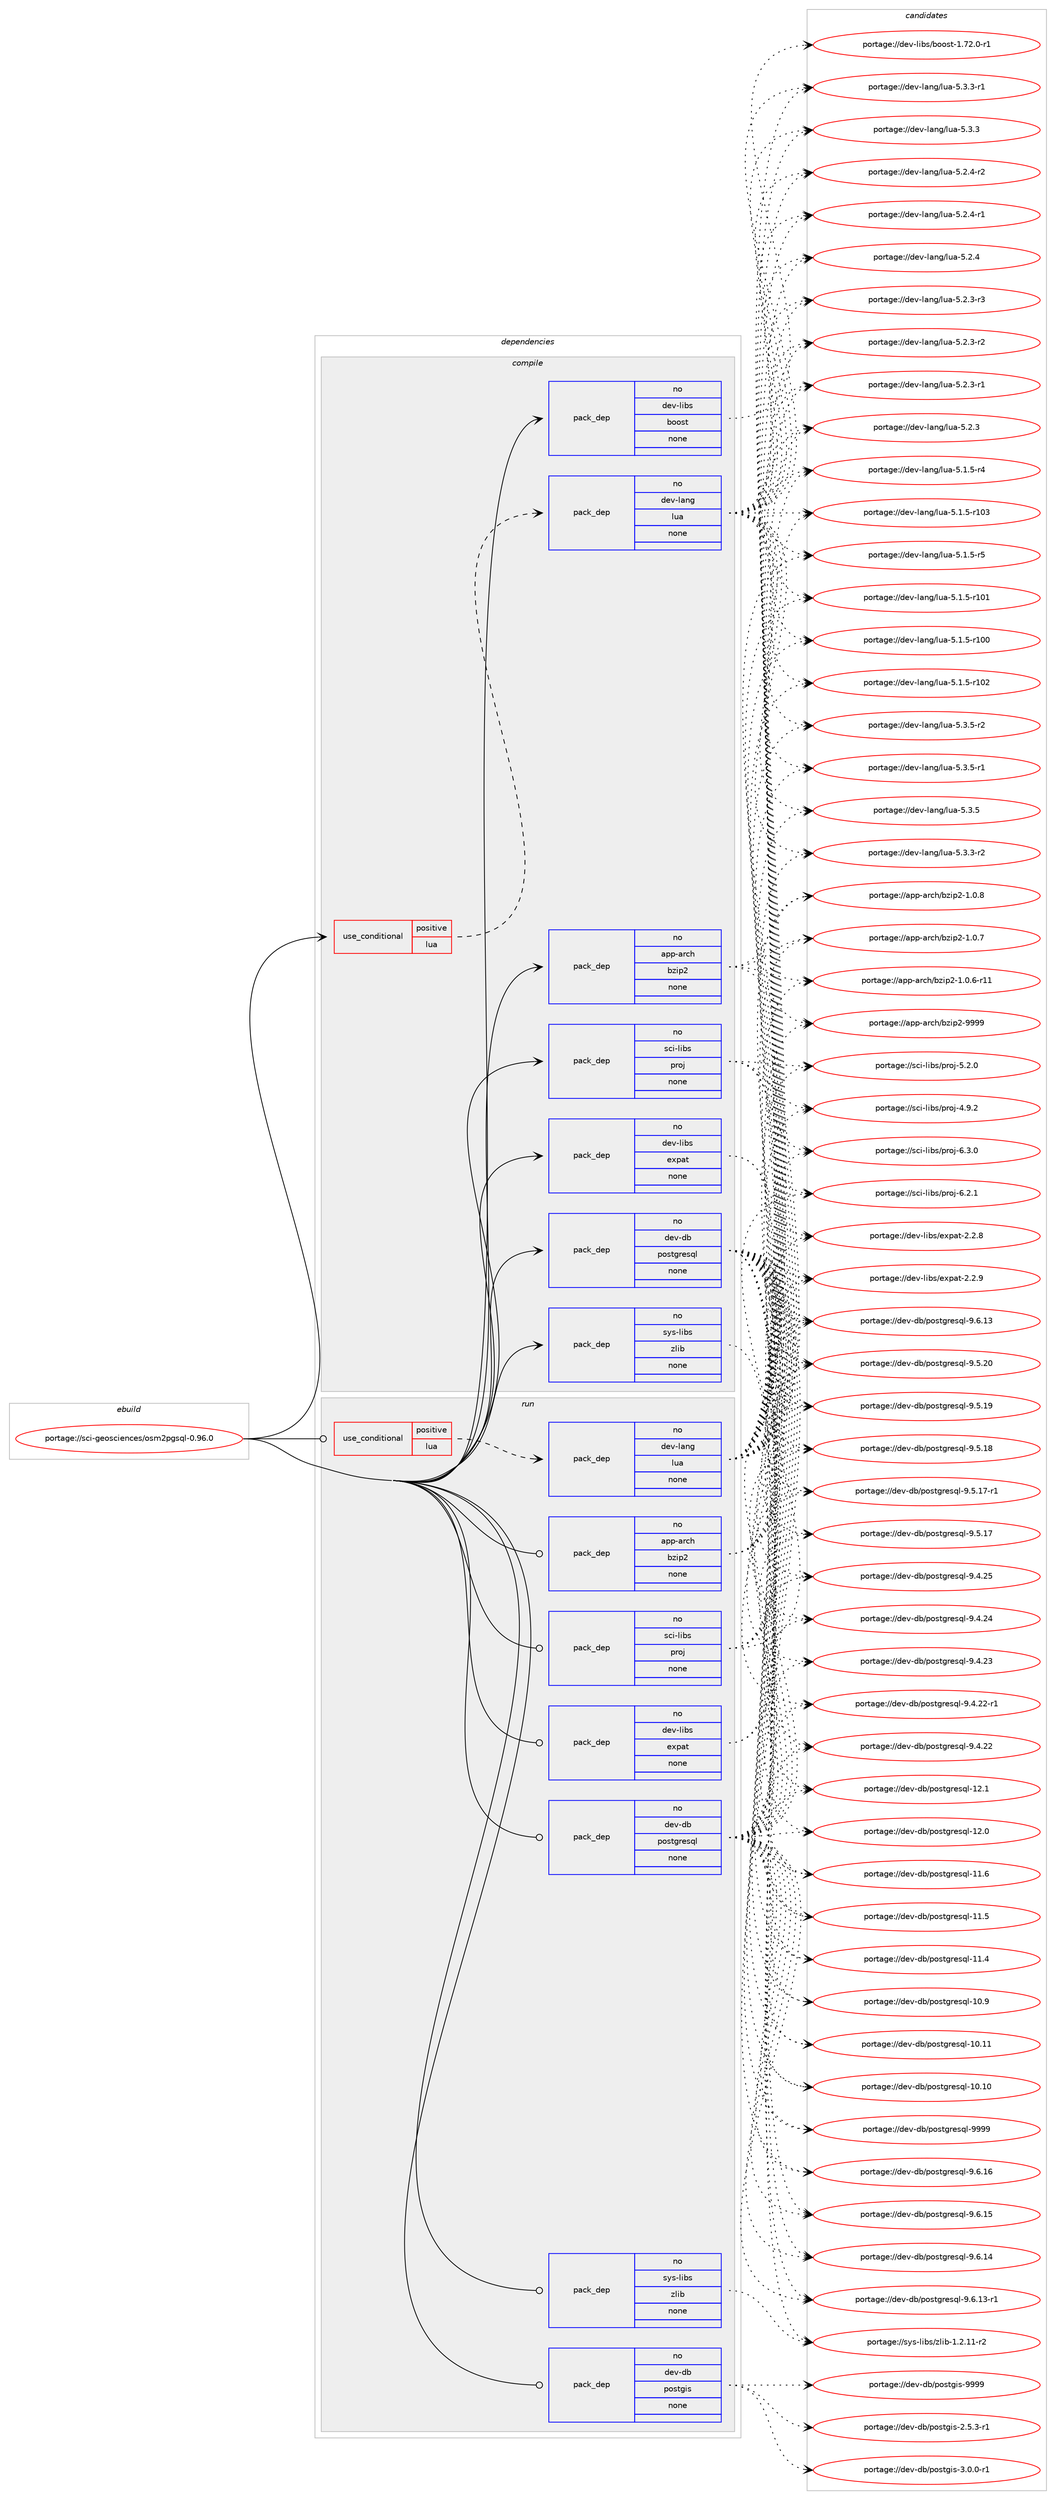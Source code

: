 digraph prolog {

# *************
# Graph options
# *************

newrank=true;
concentrate=true;
compound=true;
graph [rankdir=LR,fontname=Helvetica,fontsize=10,ranksep=1.5];#, ranksep=2.5, nodesep=0.2];
edge  [arrowhead=vee];
node  [fontname=Helvetica,fontsize=10];

# **********
# The ebuild
# **********

subgraph cluster_leftcol {
color=gray;
rank=same;
label=<<i>ebuild</i>>;
id [label="portage://sci-geosciences/osm2pgsql-0.96.0", color=red, width=4, href="../sci-geosciences/osm2pgsql-0.96.0.svg"];
}

# ****************
# The dependencies
# ****************

subgraph cluster_midcol {
color=gray;
label=<<i>dependencies</i>>;
subgraph cluster_compile {
fillcolor="#eeeeee";
style=filled;
label=<<i>compile</i>>;
subgraph cond19599 {
dependency95858 [label=<<TABLE BORDER="0" CELLBORDER="1" CELLSPACING="0" CELLPADDING="4"><TR><TD ROWSPAN="3" CELLPADDING="10">use_conditional</TD></TR><TR><TD>positive</TD></TR><TR><TD>lua</TD></TR></TABLE>>, shape=none, color=red];
subgraph pack74655 {
dependency95859 [label=<<TABLE BORDER="0" CELLBORDER="1" CELLSPACING="0" CELLPADDING="4" WIDTH="220"><TR><TD ROWSPAN="6" CELLPADDING="30">pack_dep</TD></TR><TR><TD WIDTH="110">no</TD></TR><TR><TD>dev-lang</TD></TR><TR><TD>lua</TD></TR><TR><TD>none</TD></TR><TR><TD></TD></TR></TABLE>>, shape=none, color=blue];
}
dependency95858:e -> dependency95859:w [weight=20,style="dashed",arrowhead="vee"];
}
id:e -> dependency95858:w [weight=20,style="solid",arrowhead="vee"];
subgraph pack74656 {
dependency95860 [label=<<TABLE BORDER="0" CELLBORDER="1" CELLSPACING="0" CELLPADDING="4" WIDTH="220"><TR><TD ROWSPAN="6" CELLPADDING="30">pack_dep</TD></TR><TR><TD WIDTH="110">no</TD></TR><TR><TD>app-arch</TD></TR><TR><TD>bzip2</TD></TR><TR><TD>none</TD></TR><TR><TD></TD></TR></TABLE>>, shape=none, color=blue];
}
id:e -> dependency95860:w [weight=20,style="solid",arrowhead="vee"];
subgraph pack74657 {
dependency95861 [label=<<TABLE BORDER="0" CELLBORDER="1" CELLSPACING="0" CELLPADDING="4" WIDTH="220"><TR><TD ROWSPAN="6" CELLPADDING="30">pack_dep</TD></TR><TR><TD WIDTH="110">no</TD></TR><TR><TD>dev-db</TD></TR><TR><TD>postgresql</TD></TR><TR><TD>none</TD></TR><TR><TD></TD></TR></TABLE>>, shape=none, color=blue];
}
id:e -> dependency95861:w [weight=20,style="solid",arrowhead="vee"];
subgraph pack74658 {
dependency95862 [label=<<TABLE BORDER="0" CELLBORDER="1" CELLSPACING="0" CELLPADDING="4" WIDTH="220"><TR><TD ROWSPAN="6" CELLPADDING="30">pack_dep</TD></TR><TR><TD WIDTH="110">no</TD></TR><TR><TD>dev-libs</TD></TR><TR><TD>boost</TD></TR><TR><TD>none</TD></TR><TR><TD></TD></TR></TABLE>>, shape=none, color=blue];
}
id:e -> dependency95862:w [weight=20,style="solid",arrowhead="vee"];
subgraph pack74659 {
dependency95863 [label=<<TABLE BORDER="0" CELLBORDER="1" CELLSPACING="0" CELLPADDING="4" WIDTH="220"><TR><TD ROWSPAN="6" CELLPADDING="30">pack_dep</TD></TR><TR><TD WIDTH="110">no</TD></TR><TR><TD>dev-libs</TD></TR><TR><TD>expat</TD></TR><TR><TD>none</TD></TR><TR><TD></TD></TR></TABLE>>, shape=none, color=blue];
}
id:e -> dependency95863:w [weight=20,style="solid",arrowhead="vee"];
subgraph pack74660 {
dependency95864 [label=<<TABLE BORDER="0" CELLBORDER="1" CELLSPACING="0" CELLPADDING="4" WIDTH="220"><TR><TD ROWSPAN="6" CELLPADDING="30">pack_dep</TD></TR><TR><TD WIDTH="110">no</TD></TR><TR><TD>sci-libs</TD></TR><TR><TD>proj</TD></TR><TR><TD>none</TD></TR><TR><TD></TD></TR></TABLE>>, shape=none, color=blue];
}
id:e -> dependency95864:w [weight=20,style="solid",arrowhead="vee"];
subgraph pack74661 {
dependency95865 [label=<<TABLE BORDER="0" CELLBORDER="1" CELLSPACING="0" CELLPADDING="4" WIDTH="220"><TR><TD ROWSPAN="6" CELLPADDING="30">pack_dep</TD></TR><TR><TD WIDTH="110">no</TD></TR><TR><TD>sys-libs</TD></TR><TR><TD>zlib</TD></TR><TR><TD>none</TD></TR><TR><TD></TD></TR></TABLE>>, shape=none, color=blue];
}
id:e -> dependency95865:w [weight=20,style="solid",arrowhead="vee"];
}
subgraph cluster_compileandrun {
fillcolor="#eeeeee";
style=filled;
label=<<i>compile and run</i>>;
}
subgraph cluster_run {
fillcolor="#eeeeee";
style=filled;
label=<<i>run</i>>;
subgraph cond19600 {
dependency95866 [label=<<TABLE BORDER="0" CELLBORDER="1" CELLSPACING="0" CELLPADDING="4"><TR><TD ROWSPAN="3" CELLPADDING="10">use_conditional</TD></TR><TR><TD>positive</TD></TR><TR><TD>lua</TD></TR></TABLE>>, shape=none, color=red];
subgraph pack74662 {
dependency95867 [label=<<TABLE BORDER="0" CELLBORDER="1" CELLSPACING="0" CELLPADDING="4" WIDTH="220"><TR><TD ROWSPAN="6" CELLPADDING="30">pack_dep</TD></TR><TR><TD WIDTH="110">no</TD></TR><TR><TD>dev-lang</TD></TR><TR><TD>lua</TD></TR><TR><TD>none</TD></TR><TR><TD></TD></TR></TABLE>>, shape=none, color=blue];
}
dependency95866:e -> dependency95867:w [weight=20,style="dashed",arrowhead="vee"];
}
id:e -> dependency95866:w [weight=20,style="solid",arrowhead="odot"];
subgraph pack74663 {
dependency95868 [label=<<TABLE BORDER="0" CELLBORDER="1" CELLSPACING="0" CELLPADDING="4" WIDTH="220"><TR><TD ROWSPAN="6" CELLPADDING="30">pack_dep</TD></TR><TR><TD WIDTH="110">no</TD></TR><TR><TD>app-arch</TD></TR><TR><TD>bzip2</TD></TR><TR><TD>none</TD></TR><TR><TD></TD></TR></TABLE>>, shape=none, color=blue];
}
id:e -> dependency95868:w [weight=20,style="solid",arrowhead="odot"];
subgraph pack74664 {
dependency95869 [label=<<TABLE BORDER="0" CELLBORDER="1" CELLSPACING="0" CELLPADDING="4" WIDTH="220"><TR><TD ROWSPAN="6" CELLPADDING="30">pack_dep</TD></TR><TR><TD WIDTH="110">no</TD></TR><TR><TD>dev-db</TD></TR><TR><TD>postgis</TD></TR><TR><TD>none</TD></TR><TR><TD></TD></TR></TABLE>>, shape=none, color=blue];
}
id:e -> dependency95869:w [weight=20,style="solid",arrowhead="odot"];
subgraph pack74665 {
dependency95870 [label=<<TABLE BORDER="0" CELLBORDER="1" CELLSPACING="0" CELLPADDING="4" WIDTH="220"><TR><TD ROWSPAN="6" CELLPADDING="30">pack_dep</TD></TR><TR><TD WIDTH="110">no</TD></TR><TR><TD>dev-db</TD></TR><TR><TD>postgresql</TD></TR><TR><TD>none</TD></TR><TR><TD></TD></TR></TABLE>>, shape=none, color=blue];
}
id:e -> dependency95870:w [weight=20,style="solid",arrowhead="odot"];
subgraph pack74666 {
dependency95871 [label=<<TABLE BORDER="0" CELLBORDER="1" CELLSPACING="0" CELLPADDING="4" WIDTH="220"><TR><TD ROWSPAN="6" CELLPADDING="30">pack_dep</TD></TR><TR><TD WIDTH="110">no</TD></TR><TR><TD>dev-libs</TD></TR><TR><TD>expat</TD></TR><TR><TD>none</TD></TR><TR><TD></TD></TR></TABLE>>, shape=none, color=blue];
}
id:e -> dependency95871:w [weight=20,style="solid",arrowhead="odot"];
subgraph pack74667 {
dependency95872 [label=<<TABLE BORDER="0" CELLBORDER="1" CELLSPACING="0" CELLPADDING="4" WIDTH="220"><TR><TD ROWSPAN="6" CELLPADDING="30">pack_dep</TD></TR><TR><TD WIDTH="110">no</TD></TR><TR><TD>sci-libs</TD></TR><TR><TD>proj</TD></TR><TR><TD>none</TD></TR><TR><TD></TD></TR></TABLE>>, shape=none, color=blue];
}
id:e -> dependency95872:w [weight=20,style="solid",arrowhead="odot"];
subgraph pack74668 {
dependency95873 [label=<<TABLE BORDER="0" CELLBORDER="1" CELLSPACING="0" CELLPADDING="4" WIDTH="220"><TR><TD ROWSPAN="6" CELLPADDING="30">pack_dep</TD></TR><TR><TD WIDTH="110">no</TD></TR><TR><TD>sys-libs</TD></TR><TR><TD>zlib</TD></TR><TR><TD>none</TD></TR><TR><TD></TD></TR></TABLE>>, shape=none, color=blue];
}
id:e -> dependency95873:w [weight=20,style="solid",arrowhead="odot"];
}
}

# **************
# The candidates
# **************

subgraph cluster_choices {
rank=same;
color=gray;
label=<<i>candidates</i>>;

subgraph choice74655 {
color=black;
nodesep=1;
choice100101118451089711010347108117974553465146534511450 [label="portage://dev-lang/lua-5.3.5-r2", color=red, width=4,href="../dev-lang/lua-5.3.5-r2.svg"];
choice100101118451089711010347108117974553465146534511449 [label="portage://dev-lang/lua-5.3.5-r1", color=red, width=4,href="../dev-lang/lua-5.3.5-r1.svg"];
choice10010111845108971101034710811797455346514653 [label="portage://dev-lang/lua-5.3.5", color=red, width=4,href="../dev-lang/lua-5.3.5.svg"];
choice100101118451089711010347108117974553465146514511450 [label="portage://dev-lang/lua-5.3.3-r2", color=red, width=4,href="../dev-lang/lua-5.3.3-r2.svg"];
choice100101118451089711010347108117974553465146514511449 [label="portage://dev-lang/lua-5.3.3-r1", color=red, width=4,href="../dev-lang/lua-5.3.3-r1.svg"];
choice10010111845108971101034710811797455346514651 [label="portage://dev-lang/lua-5.3.3", color=red, width=4,href="../dev-lang/lua-5.3.3.svg"];
choice100101118451089711010347108117974553465046524511450 [label="portage://dev-lang/lua-5.2.4-r2", color=red, width=4,href="../dev-lang/lua-5.2.4-r2.svg"];
choice100101118451089711010347108117974553465046524511449 [label="portage://dev-lang/lua-5.2.4-r1", color=red, width=4,href="../dev-lang/lua-5.2.4-r1.svg"];
choice10010111845108971101034710811797455346504652 [label="portage://dev-lang/lua-5.2.4", color=red, width=4,href="../dev-lang/lua-5.2.4.svg"];
choice100101118451089711010347108117974553465046514511451 [label="portage://dev-lang/lua-5.2.3-r3", color=red, width=4,href="../dev-lang/lua-5.2.3-r3.svg"];
choice100101118451089711010347108117974553465046514511450 [label="portage://dev-lang/lua-5.2.3-r2", color=red, width=4,href="../dev-lang/lua-5.2.3-r2.svg"];
choice100101118451089711010347108117974553465046514511449 [label="portage://dev-lang/lua-5.2.3-r1", color=red, width=4,href="../dev-lang/lua-5.2.3-r1.svg"];
choice10010111845108971101034710811797455346504651 [label="portage://dev-lang/lua-5.2.3", color=red, width=4,href="../dev-lang/lua-5.2.3.svg"];
choice100101118451089711010347108117974553464946534511453 [label="portage://dev-lang/lua-5.1.5-r5", color=red, width=4,href="../dev-lang/lua-5.1.5-r5.svg"];
choice100101118451089711010347108117974553464946534511452 [label="portage://dev-lang/lua-5.1.5-r4", color=red, width=4,href="../dev-lang/lua-5.1.5-r4.svg"];
choice1001011184510897110103471081179745534649465345114494851 [label="portage://dev-lang/lua-5.1.5-r103", color=red, width=4,href="../dev-lang/lua-5.1.5-r103.svg"];
choice1001011184510897110103471081179745534649465345114494850 [label="portage://dev-lang/lua-5.1.5-r102", color=red, width=4,href="../dev-lang/lua-5.1.5-r102.svg"];
choice1001011184510897110103471081179745534649465345114494849 [label="portage://dev-lang/lua-5.1.5-r101", color=red, width=4,href="../dev-lang/lua-5.1.5-r101.svg"];
choice1001011184510897110103471081179745534649465345114494848 [label="portage://dev-lang/lua-5.1.5-r100", color=red, width=4,href="../dev-lang/lua-5.1.5-r100.svg"];
dependency95859:e -> choice100101118451089711010347108117974553465146534511450:w [style=dotted,weight="100"];
dependency95859:e -> choice100101118451089711010347108117974553465146534511449:w [style=dotted,weight="100"];
dependency95859:e -> choice10010111845108971101034710811797455346514653:w [style=dotted,weight="100"];
dependency95859:e -> choice100101118451089711010347108117974553465146514511450:w [style=dotted,weight="100"];
dependency95859:e -> choice100101118451089711010347108117974553465146514511449:w [style=dotted,weight="100"];
dependency95859:e -> choice10010111845108971101034710811797455346514651:w [style=dotted,weight="100"];
dependency95859:e -> choice100101118451089711010347108117974553465046524511450:w [style=dotted,weight="100"];
dependency95859:e -> choice100101118451089711010347108117974553465046524511449:w [style=dotted,weight="100"];
dependency95859:e -> choice10010111845108971101034710811797455346504652:w [style=dotted,weight="100"];
dependency95859:e -> choice100101118451089711010347108117974553465046514511451:w [style=dotted,weight="100"];
dependency95859:e -> choice100101118451089711010347108117974553465046514511450:w [style=dotted,weight="100"];
dependency95859:e -> choice100101118451089711010347108117974553465046514511449:w [style=dotted,weight="100"];
dependency95859:e -> choice10010111845108971101034710811797455346504651:w [style=dotted,weight="100"];
dependency95859:e -> choice100101118451089711010347108117974553464946534511453:w [style=dotted,weight="100"];
dependency95859:e -> choice100101118451089711010347108117974553464946534511452:w [style=dotted,weight="100"];
dependency95859:e -> choice1001011184510897110103471081179745534649465345114494851:w [style=dotted,weight="100"];
dependency95859:e -> choice1001011184510897110103471081179745534649465345114494850:w [style=dotted,weight="100"];
dependency95859:e -> choice1001011184510897110103471081179745534649465345114494849:w [style=dotted,weight="100"];
dependency95859:e -> choice1001011184510897110103471081179745534649465345114494848:w [style=dotted,weight="100"];
}
subgraph choice74656 {
color=black;
nodesep=1;
choice971121124597114991044798122105112504557575757 [label="portage://app-arch/bzip2-9999", color=red, width=4,href="../app-arch/bzip2-9999.svg"];
choice97112112459711499104479812210511250454946484656 [label="portage://app-arch/bzip2-1.0.8", color=red, width=4,href="../app-arch/bzip2-1.0.8.svg"];
choice97112112459711499104479812210511250454946484655 [label="portage://app-arch/bzip2-1.0.7", color=red, width=4,href="../app-arch/bzip2-1.0.7.svg"];
choice97112112459711499104479812210511250454946484654451144949 [label="portage://app-arch/bzip2-1.0.6-r11", color=red, width=4,href="../app-arch/bzip2-1.0.6-r11.svg"];
dependency95860:e -> choice971121124597114991044798122105112504557575757:w [style=dotted,weight="100"];
dependency95860:e -> choice97112112459711499104479812210511250454946484656:w [style=dotted,weight="100"];
dependency95860:e -> choice97112112459711499104479812210511250454946484655:w [style=dotted,weight="100"];
dependency95860:e -> choice97112112459711499104479812210511250454946484654451144949:w [style=dotted,weight="100"];
}
subgraph choice74657 {
color=black;
nodesep=1;
choice1001011184510098471121111151161031141011151131084557575757 [label="portage://dev-db/postgresql-9999", color=red, width=4,href="../dev-db/postgresql-9999.svg"];
choice10010111845100984711211111511610311410111511310845574654464954 [label="portage://dev-db/postgresql-9.6.16", color=red, width=4,href="../dev-db/postgresql-9.6.16.svg"];
choice10010111845100984711211111511610311410111511310845574654464953 [label="portage://dev-db/postgresql-9.6.15", color=red, width=4,href="../dev-db/postgresql-9.6.15.svg"];
choice10010111845100984711211111511610311410111511310845574654464952 [label="portage://dev-db/postgresql-9.6.14", color=red, width=4,href="../dev-db/postgresql-9.6.14.svg"];
choice100101118451009847112111115116103114101115113108455746544649514511449 [label="portage://dev-db/postgresql-9.6.13-r1", color=red, width=4,href="../dev-db/postgresql-9.6.13-r1.svg"];
choice10010111845100984711211111511610311410111511310845574654464951 [label="portage://dev-db/postgresql-9.6.13", color=red, width=4,href="../dev-db/postgresql-9.6.13.svg"];
choice10010111845100984711211111511610311410111511310845574653465048 [label="portage://dev-db/postgresql-9.5.20", color=red, width=4,href="../dev-db/postgresql-9.5.20.svg"];
choice10010111845100984711211111511610311410111511310845574653464957 [label="portage://dev-db/postgresql-9.5.19", color=red, width=4,href="../dev-db/postgresql-9.5.19.svg"];
choice10010111845100984711211111511610311410111511310845574653464956 [label="portage://dev-db/postgresql-9.5.18", color=red, width=4,href="../dev-db/postgresql-9.5.18.svg"];
choice100101118451009847112111115116103114101115113108455746534649554511449 [label="portage://dev-db/postgresql-9.5.17-r1", color=red, width=4,href="../dev-db/postgresql-9.5.17-r1.svg"];
choice10010111845100984711211111511610311410111511310845574653464955 [label="portage://dev-db/postgresql-9.5.17", color=red, width=4,href="../dev-db/postgresql-9.5.17.svg"];
choice10010111845100984711211111511610311410111511310845574652465053 [label="portage://dev-db/postgresql-9.4.25", color=red, width=4,href="../dev-db/postgresql-9.4.25.svg"];
choice10010111845100984711211111511610311410111511310845574652465052 [label="portage://dev-db/postgresql-9.4.24", color=red, width=4,href="../dev-db/postgresql-9.4.24.svg"];
choice10010111845100984711211111511610311410111511310845574652465051 [label="portage://dev-db/postgresql-9.4.23", color=red, width=4,href="../dev-db/postgresql-9.4.23.svg"];
choice100101118451009847112111115116103114101115113108455746524650504511449 [label="portage://dev-db/postgresql-9.4.22-r1", color=red, width=4,href="../dev-db/postgresql-9.4.22-r1.svg"];
choice10010111845100984711211111511610311410111511310845574652465050 [label="portage://dev-db/postgresql-9.4.22", color=red, width=4,href="../dev-db/postgresql-9.4.22.svg"];
choice1001011184510098471121111151161031141011151131084549504649 [label="portage://dev-db/postgresql-12.1", color=red, width=4,href="../dev-db/postgresql-12.1.svg"];
choice1001011184510098471121111151161031141011151131084549504648 [label="portage://dev-db/postgresql-12.0", color=red, width=4,href="../dev-db/postgresql-12.0.svg"];
choice1001011184510098471121111151161031141011151131084549494654 [label="portage://dev-db/postgresql-11.6", color=red, width=4,href="../dev-db/postgresql-11.6.svg"];
choice1001011184510098471121111151161031141011151131084549494653 [label="portage://dev-db/postgresql-11.5", color=red, width=4,href="../dev-db/postgresql-11.5.svg"];
choice1001011184510098471121111151161031141011151131084549494652 [label="portage://dev-db/postgresql-11.4", color=red, width=4,href="../dev-db/postgresql-11.4.svg"];
choice1001011184510098471121111151161031141011151131084549484657 [label="portage://dev-db/postgresql-10.9", color=red, width=4,href="../dev-db/postgresql-10.9.svg"];
choice100101118451009847112111115116103114101115113108454948464949 [label="portage://dev-db/postgresql-10.11", color=red, width=4,href="../dev-db/postgresql-10.11.svg"];
choice100101118451009847112111115116103114101115113108454948464948 [label="portage://dev-db/postgresql-10.10", color=red, width=4,href="../dev-db/postgresql-10.10.svg"];
dependency95861:e -> choice1001011184510098471121111151161031141011151131084557575757:w [style=dotted,weight="100"];
dependency95861:e -> choice10010111845100984711211111511610311410111511310845574654464954:w [style=dotted,weight="100"];
dependency95861:e -> choice10010111845100984711211111511610311410111511310845574654464953:w [style=dotted,weight="100"];
dependency95861:e -> choice10010111845100984711211111511610311410111511310845574654464952:w [style=dotted,weight="100"];
dependency95861:e -> choice100101118451009847112111115116103114101115113108455746544649514511449:w [style=dotted,weight="100"];
dependency95861:e -> choice10010111845100984711211111511610311410111511310845574654464951:w [style=dotted,weight="100"];
dependency95861:e -> choice10010111845100984711211111511610311410111511310845574653465048:w [style=dotted,weight="100"];
dependency95861:e -> choice10010111845100984711211111511610311410111511310845574653464957:w [style=dotted,weight="100"];
dependency95861:e -> choice10010111845100984711211111511610311410111511310845574653464956:w [style=dotted,weight="100"];
dependency95861:e -> choice100101118451009847112111115116103114101115113108455746534649554511449:w [style=dotted,weight="100"];
dependency95861:e -> choice10010111845100984711211111511610311410111511310845574653464955:w [style=dotted,weight="100"];
dependency95861:e -> choice10010111845100984711211111511610311410111511310845574652465053:w [style=dotted,weight="100"];
dependency95861:e -> choice10010111845100984711211111511610311410111511310845574652465052:w [style=dotted,weight="100"];
dependency95861:e -> choice10010111845100984711211111511610311410111511310845574652465051:w [style=dotted,weight="100"];
dependency95861:e -> choice100101118451009847112111115116103114101115113108455746524650504511449:w [style=dotted,weight="100"];
dependency95861:e -> choice10010111845100984711211111511610311410111511310845574652465050:w [style=dotted,weight="100"];
dependency95861:e -> choice1001011184510098471121111151161031141011151131084549504649:w [style=dotted,weight="100"];
dependency95861:e -> choice1001011184510098471121111151161031141011151131084549504648:w [style=dotted,weight="100"];
dependency95861:e -> choice1001011184510098471121111151161031141011151131084549494654:w [style=dotted,weight="100"];
dependency95861:e -> choice1001011184510098471121111151161031141011151131084549494653:w [style=dotted,weight="100"];
dependency95861:e -> choice1001011184510098471121111151161031141011151131084549494652:w [style=dotted,weight="100"];
dependency95861:e -> choice1001011184510098471121111151161031141011151131084549484657:w [style=dotted,weight="100"];
dependency95861:e -> choice100101118451009847112111115116103114101115113108454948464949:w [style=dotted,weight="100"];
dependency95861:e -> choice100101118451009847112111115116103114101115113108454948464948:w [style=dotted,weight="100"];
}
subgraph choice74658 {
color=black;
nodesep=1;
choice10010111845108105981154798111111115116454946555046484511449 [label="portage://dev-libs/boost-1.72.0-r1", color=red, width=4,href="../dev-libs/boost-1.72.0-r1.svg"];
dependency95862:e -> choice10010111845108105981154798111111115116454946555046484511449:w [style=dotted,weight="100"];
}
subgraph choice74659 {
color=black;
nodesep=1;
choice10010111845108105981154710112011297116455046504657 [label="portage://dev-libs/expat-2.2.9", color=red, width=4,href="../dev-libs/expat-2.2.9.svg"];
choice10010111845108105981154710112011297116455046504656 [label="portage://dev-libs/expat-2.2.8", color=red, width=4,href="../dev-libs/expat-2.2.8.svg"];
dependency95863:e -> choice10010111845108105981154710112011297116455046504657:w [style=dotted,weight="100"];
dependency95863:e -> choice10010111845108105981154710112011297116455046504656:w [style=dotted,weight="100"];
}
subgraph choice74660 {
color=black;
nodesep=1;
choice11599105451081059811547112114111106455446514648 [label="portage://sci-libs/proj-6.3.0", color=red, width=4,href="../sci-libs/proj-6.3.0.svg"];
choice11599105451081059811547112114111106455446504649 [label="portage://sci-libs/proj-6.2.1", color=red, width=4,href="../sci-libs/proj-6.2.1.svg"];
choice11599105451081059811547112114111106455346504648 [label="portage://sci-libs/proj-5.2.0", color=red, width=4,href="../sci-libs/proj-5.2.0.svg"];
choice11599105451081059811547112114111106455246574650 [label="portage://sci-libs/proj-4.9.2", color=red, width=4,href="../sci-libs/proj-4.9.2.svg"];
dependency95864:e -> choice11599105451081059811547112114111106455446514648:w [style=dotted,weight="100"];
dependency95864:e -> choice11599105451081059811547112114111106455446504649:w [style=dotted,weight="100"];
dependency95864:e -> choice11599105451081059811547112114111106455346504648:w [style=dotted,weight="100"];
dependency95864:e -> choice11599105451081059811547112114111106455246574650:w [style=dotted,weight="100"];
}
subgraph choice74661 {
color=black;
nodesep=1;
choice11512111545108105981154712210810598454946504649494511450 [label="portage://sys-libs/zlib-1.2.11-r2", color=red, width=4,href="../sys-libs/zlib-1.2.11-r2.svg"];
dependency95865:e -> choice11512111545108105981154712210810598454946504649494511450:w [style=dotted,weight="100"];
}
subgraph choice74662 {
color=black;
nodesep=1;
choice100101118451089711010347108117974553465146534511450 [label="portage://dev-lang/lua-5.3.5-r2", color=red, width=4,href="../dev-lang/lua-5.3.5-r2.svg"];
choice100101118451089711010347108117974553465146534511449 [label="portage://dev-lang/lua-5.3.5-r1", color=red, width=4,href="../dev-lang/lua-5.3.5-r1.svg"];
choice10010111845108971101034710811797455346514653 [label="portage://dev-lang/lua-5.3.5", color=red, width=4,href="../dev-lang/lua-5.3.5.svg"];
choice100101118451089711010347108117974553465146514511450 [label="portage://dev-lang/lua-5.3.3-r2", color=red, width=4,href="../dev-lang/lua-5.3.3-r2.svg"];
choice100101118451089711010347108117974553465146514511449 [label="portage://dev-lang/lua-5.3.3-r1", color=red, width=4,href="../dev-lang/lua-5.3.3-r1.svg"];
choice10010111845108971101034710811797455346514651 [label="portage://dev-lang/lua-5.3.3", color=red, width=4,href="../dev-lang/lua-5.3.3.svg"];
choice100101118451089711010347108117974553465046524511450 [label="portage://dev-lang/lua-5.2.4-r2", color=red, width=4,href="../dev-lang/lua-5.2.4-r2.svg"];
choice100101118451089711010347108117974553465046524511449 [label="portage://dev-lang/lua-5.2.4-r1", color=red, width=4,href="../dev-lang/lua-5.2.4-r1.svg"];
choice10010111845108971101034710811797455346504652 [label="portage://dev-lang/lua-5.2.4", color=red, width=4,href="../dev-lang/lua-5.2.4.svg"];
choice100101118451089711010347108117974553465046514511451 [label="portage://dev-lang/lua-5.2.3-r3", color=red, width=4,href="../dev-lang/lua-5.2.3-r3.svg"];
choice100101118451089711010347108117974553465046514511450 [label="portage://dev-lang/lua-5.2.3-r2", color=red, width=4,href="../dev-lang/lua-5.2.3-r2.svg"];
choice100101118451089711010347108117974553465046514511449 [label="portage://dev-lang/lua-5.2.3-r1", color=red, width=4,href="../dev-lang/lua-5.2.3-r1.svg"];
choice10010111845108971101034710811797455346504651 [label="portage://dev-lang/lua-5.2.3", color=red, width=4,href="../dev-lang/lua-5.2.3.svg"];
choice100101118451089711010347108117974553464946534511453 [label="portage://dev-lang/lua-5.1.5-r5", color=red, width=4,href="../dev-lang/lua-5.1.5-r5.svg"];
choice100101118451089711010347108117974553464946534511452 [label="portage://dev-lang/lua-5.1.5-r4", color=red, width=4,href="../dev-lang/lua-5.1.5-r4.svg"];
choice1001011184510897110103471081179745534649465345114494851 [label="portage://dev-lang/lua-5.1.5-r103", color=red, width=4,href="../dev-lang/lua-5.1.5-r103.svg"];
choice1001011184510897110103471081179745534649465345114494850 [label="portage://dev-lang/lua-5.1.5-r102", color=red, width=4,href="../dev-lang/lua-5.1.5-r102.svg"];
choice1001011184510897110103471081179745534649465345114494849 [label="portage://dev-lang/lua-5.1.5-r101", color=red, width=4,href="../dev-lang/lua-5.1.5-r101.svg"];
choice1001011184510897110103471081179745534649465345114494848 [label="portage://dev-lang/lua-5.1.5-r100", color=red, width=4,href="../dev-lang/lua-5.1.5-r100.svg"];
dependency95867:e -> choice100101118451089711010347108117974553465146534511450:w [style=dotted,weight="100"];
dependency95867:e -> choice100101118451089711010347108117974553465146534511449:w [style=dotted,weight="100"];
dependency95867:e -> choice10010111845108971101034710811797455346514653:w [style=dotted,weight="100"];
dependency95867:e -> choice100101118451089711010347108117974553465146514511450:w [style=dotted,weight="100"];
dependency95867:e -> choice100101118451089711010347108117974553465146514511449:w [style=dotted,weight="100"];
dependency95867:e -> choice10010111845108971101034710811797455346514651:w [style=dotted,weight="100"];
dependency95867:e -> choice100101118451089711010347108117974553465046524511450:w [style=dotted,weight="100"];
dependency95867:e -> choice100101118451089711010347108117974553465046524511449:w [style=dotted,weight="100"];
dependency95867:e -> choice10010111845108971101034710811797455346504652:w [style=dotted,weight="100"];
dependency95867:e -> choice100101118451089711010347108117974553465046514511451:w [style=dotted,weight="100"];
dependency95867:e -> choice100101118451089711010347108117974553465046514511450:w [style=dotted,weight="100"];
dependency95867:e -> choice100101118451089711010347108117974553465046514511449:w [style=dotted,weight="100"];
dependency95867:e -> choice10010111845108971101034710811797455346504651:w [style=dotted,weight="100"];
dependency95867:e -> choice100101118451089711010347108117974553464946534511453:w [style=dotted,weight="100"];
dependency95867:e -> choice100101118451089711010347108117974553464946534511452:w [style=dotted,weight="100"];
dependency95867:e -> choice1001011184510897110103471081179745534649465345114494851:w [style=dotted,weight="100"];
dependency95867:e -> choice1001011184510897110103471081179745534649465345114494850:w [style=dotted,weight="100"];
dependency95867:e -> choice1001011184510897110103471081179745534649465345114494849:w [style=dotted,weight="100"];
dependency95867:e -> choice1001011184510897110103471081179745534649465345114494848:w [style=dotted,weight="100"];
}
subgraph choice74663 {
color=black;
nodesep=1;
choice971121124597114991044798122105112504557575757 [label="portage://app-arch/bzip2-9999", color=red, width=4,href="../app-arch/bzip2-9999.svg"];
choice97112112459711499104479812210511250454946484656 [label="portage://app-arch/bzip2-1.0.8", color=red, width=4,href="../app-arch/bzip2-1.0.8.svg"];
choice97112112459711499104479812210511250454946484655 [label="portage://app-arch/bzip2-1.0.7", color=red, width=4,href="../app-arch/bzip2-1.0.7.svg"];
choice97112112459711499104479812210511250454946484654451144949 [label="portage://app-arch/bzip2-1.0.6-r11", color=red, width=4,href="../app-arch/bzip2-1.0.6-r11.svg"];
dependency95868:e -> choice971121124597114991044798122105112504557575757:w [style=dotted,weight="100"];
dependency95868:e -> choice97112112459711499104479812210511250454946484656:w [style=dotted,weight="100"];
dependency95868:e -> choice97112112459711499104479812210511250454946484655:w [style=dotted,weight="100"];
dependency95868:e -> choice97112112459711499104479812210511250454946484654451144949:w [style=dotted,weight="100"];
}
subgraph choice74664 {
color=black;
nodesep=1;
choice1001011184510098471121111151161031051154557575757 [label="portage://dev-db/postgis-9999", color=red, width=4,href="../dev-db/postgis-9999.svg"];
choice1001011184510098471121111151161031051154551464846484511449 [label="portage://dev-db/postgis-3.0.0-r1", color=red, width=4,href="../dev-db/postgis-3.0.0-r1.svg"];
choice1001011184510098471121111151161031051154550465346514511449 [label="portage://dev-db/postgis-2.5.3-r1", color=red, width=4,href="../dev-db/postgis-2.5.3-r1.svg"];
dependency95869:e -> choice1001011184510098471121111151161031051154557575757:w [style=dotted,weight="100"];
dependency95869:e -> choice1001011184510098471121111151161031051154551464846484511449:w [style=dotted,weight="100"];
dependency95869:e -> choice1001011184510098471121111151161031051154550465346514511449:w [style=dotted,weight="100"];
}
subgraph choice74665 {
color=black;
nodesep=1;
choice1001011184510098471121111151161031141011151131084557575757 [label="portage://dev-db/postgresql-9999", color=red, width=4,href="../dev-db/postgresql-9999.svg"];
choice10010111845100984711211111511610311410111511310845574654464954 [label="portage://dev-db/postgresql-9.6.16", color=red, width=4,href="../dev-db/postgresql-9.6.16.svg"];
choice10010111845100984711211111511610311410111511310845574654464953 [label="portage://dev-db/postgresql-9.6.15", color=red, width=4,href="../dev-db/postgresql-9.6.15.svg"];
choice10010111845100984711211111511610311410111511310845574654464952 [label="portage://dev-db/postgresql-9.6.14", color=red, width=4,href="../dev-db/postgresql-9.6.14.svg"];
choice100101118451009847112111115116103114101115113108455746544649514511449 [label="portage://dev-db/postgresql-9.6.13-r1", color=red, width=4,href="../dev-db/postgresql-9.6.13-r1.svg"];
choice10010111845100984711211111511610311410111511310845574654464951 [label="portage://dev-db/postgresql-9.6.13", color=red, width=4,href="../dev-db/postgresql-9.6.13.svg"];
choice10010111845100984711211111511610311410111511310845574653465048 [label="portage://dev-db/postgresql-9.5.20", color=red, width=4,href="../dev-db/postgresql-9.5.20.svg"];
choice10010111845100984711211111511610311410111511310845574653464957 [label="portage://dev-db/postgresql-9.5.19", color=red, width=4,href="../dev-db/postgresql-9.5.19.svg"];
choice10010111845100984711211111511610311410111511310845574653464956 [label="portage://dev-db/postgresql-9.5.18", color=red, width=4,href="../dev-db/postgresql-9.5.18.svg"];
choice100101118451009847112111115116103114101115113108455746534649554511449 [label="portage://dev-db/postgresql-9.5.17-r1", color=red, width=4,href="../dev-db/postgresql-9.5.17-r1.svg"];
choice10010111845100984711211111511610311410111511310845574653464955 [label="portage://dev-db/postgresql-9.5.17", color=red, width=4,href="../dev-db/postgresql-9.5.17.svg"];
choice10010111845100984711211111511610311410111511310845574652465053 [label="portage://dev-db/postgresql-9.4.25", color=red, width=4,href="../dev-db/postgresql-9.4.25.svg"];
choice10010111845100984711211111511610311410111511310845574652465052 [label="portage://dev-db/postgresql-9.4.24", color=red, width=4,href="../dev-db/postgresql-9.4.24.svg"];
choice10010111845100984711211111511610311410111511310845574652465051 [label="portage://dev-db/postgresql-9.4.23", color=red, width=4,href="../dev-db/postgresql-9.4.23.svg"];
choice100101118451009847112111115116103114101115113108455746524650504511449 [label="portage://dev-db/postgresql-9.4.22-r1", color=red, width=4,href="../dev-db/postgresql-9.4.22-r1.svg"];
choice10010111845100984711211111511610311410111511310845574652465050 [label="portage://dev-db/postgresql-9.4.22", color=red, width=4,href="../dev-db/postgresql-9.4.22.svg"];
choice1001011184510098471121111151161031141011151131084549504649 [label="portage://dev-db/postgresql-12.1", color=red, width=4,href="../dev-db/postgresql-12.1.svg"];
choice1001011184510098471121111151161031141011151131084549504648 [label="portage://dev-db/postgresql-12.0", color=red, width=4,href="../dev-db/postgresql-12.0.svg"];
choice1001011184510098471121111151161031141011151131084549494654 [label="portage://dev-db/postgresql-11.6", color=red, width=4,href="../dev-db/postgresql-11.6.svg"];
choice1001011184510098471121111151161031141011151131084549494653 [label="portage://dev-db/postgresql-11.5", color=red, width=4,href="../dev-db/postgresql-11.5.svg"];
choice1001011184510098471121111151161031141011151131084549494652 [label="portage://dev-db/postgresql-11.4", color=red, width=4,href="../dev-db/postgresql-11.4.svg"];
choice1001011184510098471121111151161031141011151131084549484657 [label="portage://dev-db/postgresql-10.9", color=red, width=4,href="../dev-db/postgresql-10.9.svg"];
choice100101118451009847112111115116103114101115113108454948464949 [label="portage://dev-db/postgresql-10.11", color=red, width=4,href="../dev-db/postgresql-10.11.svg"];
choice100101118451009847112111115116103114101115113108454948464948 [label="portage://dev-db/postgresql-10.10", color=red, width=4,href="../dev-db/postgresql-10.10.svg"];
dependency95870:e -> choice1001011184510098471121111151161031141011151131084557575757:w [style=dotted,weight="100"];
dependency95870:e -> choice10010111845100984711211111511610311410111511310845574654464954:w [style=dotted,weight="100"];
dependency95870:e -> choice10010111845100984711211111511610311410111511310845574654464953:w [style=dotted,weight="100"];
dependency95870:e -> choice10010111845100984711211111511610311410111511310845574654464952:w [style=dotted,weight="100"];
dependency95870:e -> choice100101118451009847112111115116103114101115113108455746544649514511449:w [style=dotted,weight="100"];
dependency95870:e -> choice10010111845100984711211111511610311410111511310845574654464951:w [style=dotted,weight="100"];
dependency95870:e -> choice10010111845100984711211111511610311410111511310845574653465048:w [style=dotted,weight="100"];
dependency95870:e -> choice10010111845100984711211111511610311410111511310845574653464957:w [style=dotted,weight="100"];
dependency95870:e -> choice10010111845100984711211111511610311410111511310845574653464956:w [style=dotted,weight="100"];
dependency95870:e -> choice100101118451009847112111115116103114101115113108455746534649554511449:w [style=dotted,weight="100"];
dependency95870:e -> choice10010111845100984711211111511610311410111511310845574653464955:w [style=dotted,weight="100"];
dependency95870:e -> choice10010111845100984711211111511610311410111511310845574652465053:w [style=dotted,weight="100"];
dependency95870:e -> choice10010111845100984711211111511610311410111511310845574652465052:w [style=dotted,weight="100"];
dependency95870:e -> choice10010111845100984711211111511610311410111511310845574652465051:w [style=dotted,weight="100"];
dependency95870:e -> choice100101118451009847112111115116103114101115113108455746524650504511449:w [style=dotted,weight="100"];
dependency95870:e -> choice10010111845100984711211111511610311410111511310845574652465050:w [style=dotted,weight="100"];
dependency95870:e -> choice1001011184510098471121111151161031141011151131084549504649:w [style=dotted,weight="100"];
dependency95870:e -> choice1001011184510098471121111151161031141011151131084549504648:w [style=dotted,weight="100"];
dependency95870:e -> choice1001011184510098471121111151161031141011151131084549494654:w [style=dotted,weight="100"];
dependency95870:e -> choice1001011184510098471121111151161031141011151131084549494653:w [style=dotted,weight="100"];
dependency95870:e -> choice1001011184510098471121111151161031141011151131084549494652:w [style=dotted,weight="100"];
dependency95870:e -> choice1001011184510098471121111151161031141011151131084549484657:w [style=dotted,weight="100"];
dependency95870:e -> choice100101118451009847112111115116103114101115113108454948464949:w [style=dotted,weight="100"];
dependency95870:e -> choice100101118451009847112111115116103114101115113108454948464948:w [style=dotted,weight="100"];
}
subgraph choice74666 {
color=black;
nodesep=1;
choice10010111845108105981154710112011297116455046504657 [label="portage://dev-libs/expat-2.2.9", color=red, width=4,href="../dev-libs/expat-2.2.9.svg"];
choice10010111845108105981154710112011297116455046504656 [label="portage://dev-libs/expat-2.2.8", color=red, width=4,href="../dev-libs/expat-2.2.8.svg"];
dependency95871:e -> choice10010111845108105981154710112011297116455046504657:w [style=dotted,weight="100"];
dependency95871:e -> choice10010111845108105981154710112011297116455046504656:w [style=dotted,weight="100"];
}
subgraph choice74667 {
color=black;
nodesep=1;
choice11599105451081059811547112114111106455446514648 [label="portage://sci-libs/proj-6.3.0", color=red, width=4,href="../sci-libs/proj-6.3.0.svg"];
choice11599105451081059811547112114111106455446504649 [label="portage://sci-libs/proj-6.2.1", color=red, width=4,href="../sci-libs/proj-6.2.1.svg"];
choice11599105451081059811547112114111106455346504648 [label="portage://sci-libs/proj-5.2.0", color=red, width=4,href="../sci-libs/proj-5.2.0.svg"];
choice11599105451081059811547112114111106455246574650 [label="portage://sci-libs/proj-4.9.2", color=red, width=4,href="../sci-libs/proj-4.9.2.svg"];
dependency95872:e -> choice11599105451081059811547112114111106455446514648:w [style=dotted,weight="100"];
dependency95872:e -> choice11599105451081059811547112114111106455446504649:w [style=dotted,weight="100"];
dependency95872:e -> choice11599105451081059811547112114111106455346504648:w [style=dotted,weight="100"];
dependency95872:e -> choice11599105451081059811547112114111106455246574650:w [style=dotted,weight="100"];
}
subgraph choice74668 {
color=black;
nodesep=1;
choice11512111545108105981154712210810598454946504649494511450 [label="portage://sys-libs/zlib-1.2.11-r2", color=red, width=4,href="../sys-libs/zlib-1.2.11-r2.svg"];
dependency95873:e -> choice11512111545108105981154712210810598454946504649494511450:w [style=dotted,weight="100"];
}
}

}
